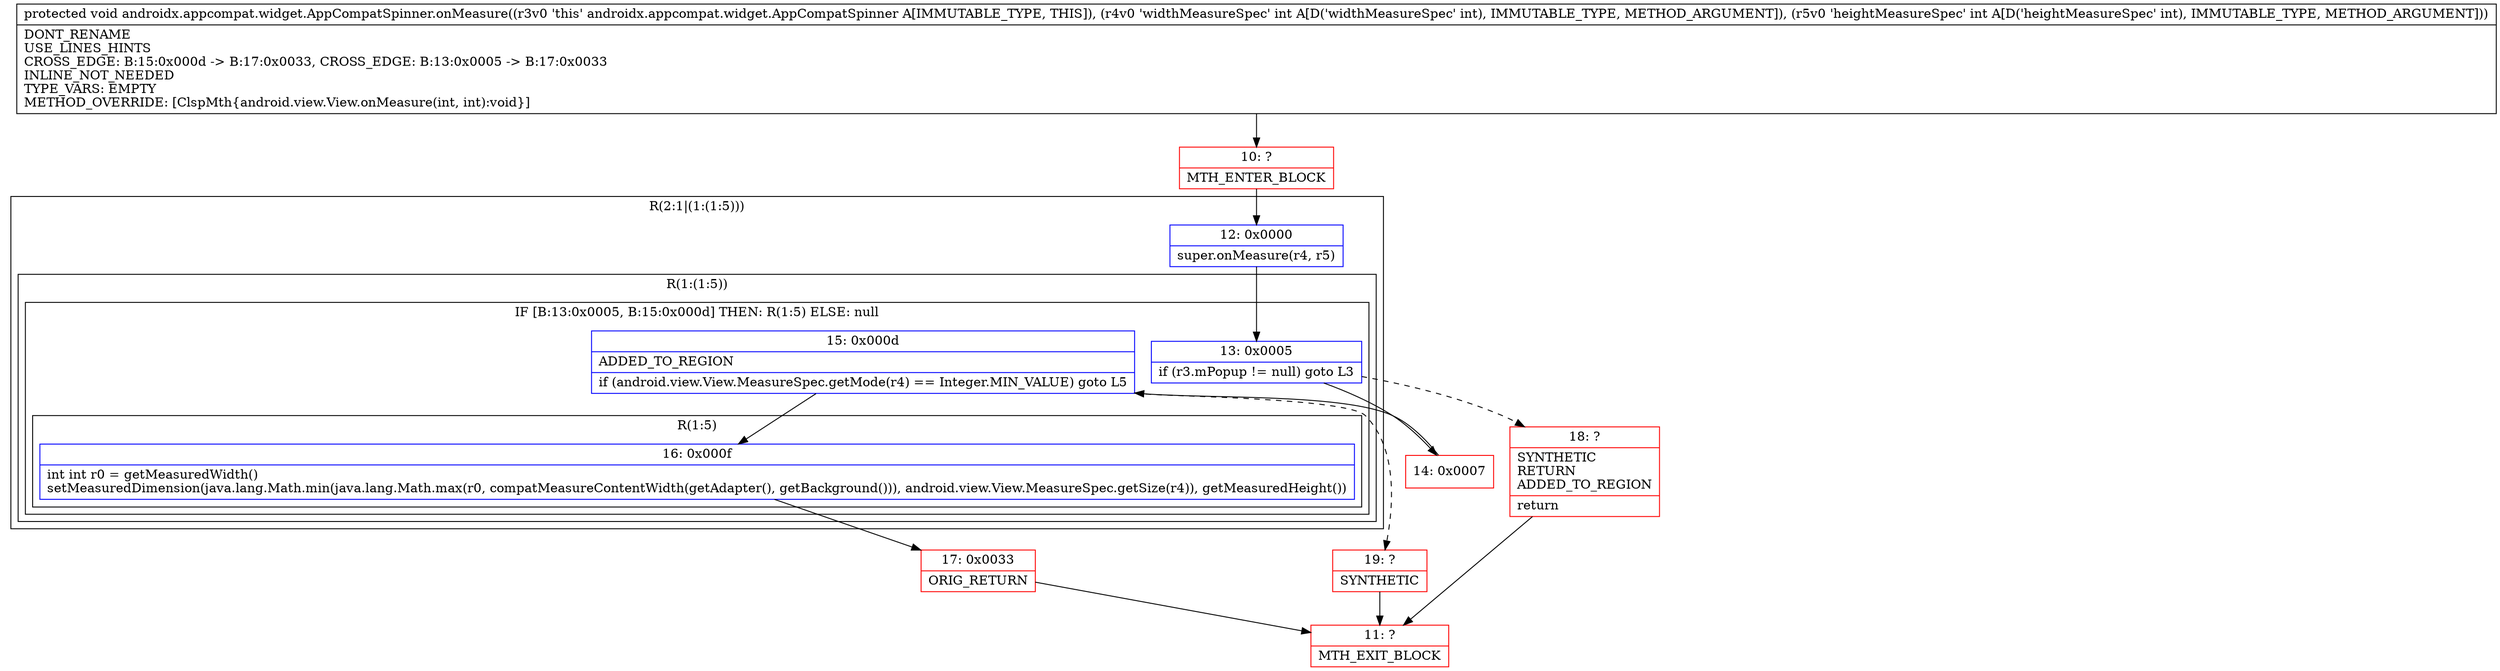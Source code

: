 digraph "CFG forandroidx.appcompat.widget.AppCompatSpinner.onMeasure(II)V" {
subgraph cluster_Region_842573549 {
label = "R(2:1|(1:(1:5)))";
node [shape=record,color=blue];
Node_12 [shape=record,label="{12\:\ 0x0000|super.onMeasure(r4, r5)\l}"];
subgraph cluster_Region_1348462486 {
label = "R(1:(1:5))";
node [shape=record,color=blue];
subgraph cluster_IfRegion_1485686755 {
label = "IF [B:13:0x0005, B:15:0x000d] THEN: R(1:5) ELSE: null";
node [shape=record,color=blue];
Node_13 [shape=record,label="{13\:\ 0x0005|if (r3.mPopup != null) goto L3\l}"];
Node_15 [shape=record,label="{15\:\ 0x000d|ADDED_TO_REGION\l|if (android.view.View.MeasureSpec.getMode(r4) == Integer.MIN_VALUE) goto L5\l}"];
subgraph cluster_Region_482806361 {
label = "R(1:5)";
node [shape=record,color=blue];
Node_16 [shape=record,label="{16\:\ 0x000f|int int r0 = getMeasuredWidth()\lsetMeasuredDimension(java.lang.Math.min(java.lang.Math.max(r0, compatMeasureContentWidth(getAdapter(), getBackground())), android.view.View.MeasureSpec.getSize(r4)), getMeasuredHeight())\l}"];
}
}
}
}
Node_10 [shape=record,color=red,label="{10\:\ ?|MTH_ENTER_BLOCK\l}"];
Node_14 [shape=record,color=red,label="{14\:\ 0x0007}"];
Node_17 [shape=record,color=red,label="{17\:\ 0x0033|ORIG_RETURN\l}"];
Node_11 [shape=record,color=red,label="{11\:\ ?|MTH_EXIT_BLOCK\l}"];
Node_19 [shape=record,color=red,label="{19\:\ ?|SYNTHETIC\l}"];
Node_18 [shape=record,color=red,label="{18\:\ ?|SYNTHETIC\lRETURN\lADDED_TO_REGION\l|return\l}"];
MethodNode[shape=record,label="{protected void androidx.appcompat.widget.AppCompatSpinner.onMeasure((r3v0 'this' androidx.appcompat.widget.AppCompatSpinner A[IMMUTABLE_TYPE, THIS]), (r4v0 'widthMeasureSpec' int A[D('widthMeasureSpec' int), IMMUTABLE_TYPE, METHOD_ARGUMENT]), (r5v0 'heightMeasureSpec' int A[D('heightMeasureSpec' int), IMMUTABLE_TYPE, METHOD_ARGUMENT]))  | DONT_RENAME\lUSE_LINES_HINTS\lCROSS_EDGE: B:15:0x000d \-\> B:17:0x0033, CROSS_EDGE: B:13:0x0005 \-\> B:17:0x0033\lINLINE_NOT_NEEDED\lTYPE_VARS: EMPTY\lMETHOD_OVERRIDE: [ClspMth\{android.view.View.onMeasure(int, int):void\}]\l}"];
MethodNode -> Node_10;Node_12 -> Node_13;
Node_13 -> Node_14;
Node_13 -> Node_18[style=dashed];
Node_15 -> Node_16;
Node_15 -> Node_19[style=dashed];
Node_16 -> Node_17;
Node_10 -> Node_12;
Node_14 -> Node_15;
Node_17 -> Node_11;
Node_19 -> Node_11;
Node_18 -> Node_11;
}

